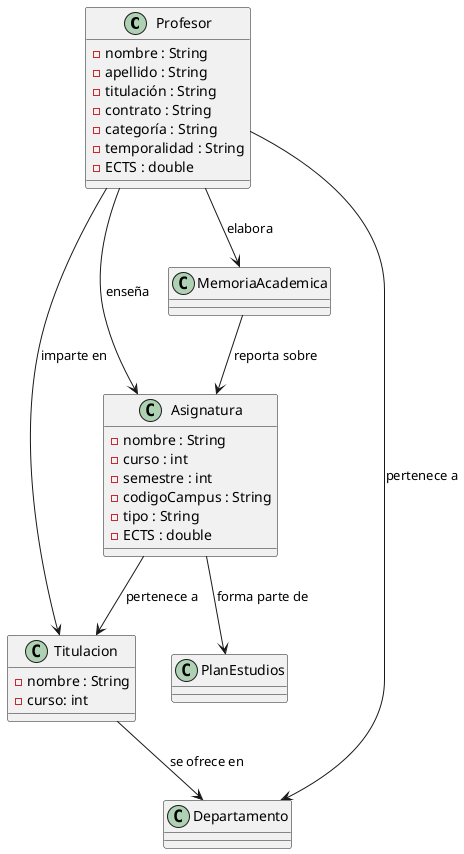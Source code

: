 @startuml

class Profesor {
- nombre : String
- apellido : String
- titulación : String
- contrato : String
- categoría : String
- temporalidad : String
- ECTS : double

}

class Titulacion {
- nombre : String
- curso: int
}

class Asignatura {
- nombre : String
- curso : int 
- semestre : int
- codigoCampus : String
- tipo : String
- ECTS : double
}

class MemoriaAcademica {
 
}

class Departamento {
   
}

class PlanEstudios {
}


Profesor --> Titulacion : "imparte en"
Profesor --> Asignatura : "enseña"
Asignatura --> Titulacion : "pertenece a"
MemoriaAcademica --> Asignatura : "reporta sobre"
Profesor --> MemoriaAcademica : "elabora"
Asignatura --> PlanEstudios : "forma parte de"
Profesor --> Departamento : "pertenece a"
Titulacion --> Departamento : "se ofrece en"

@enduml